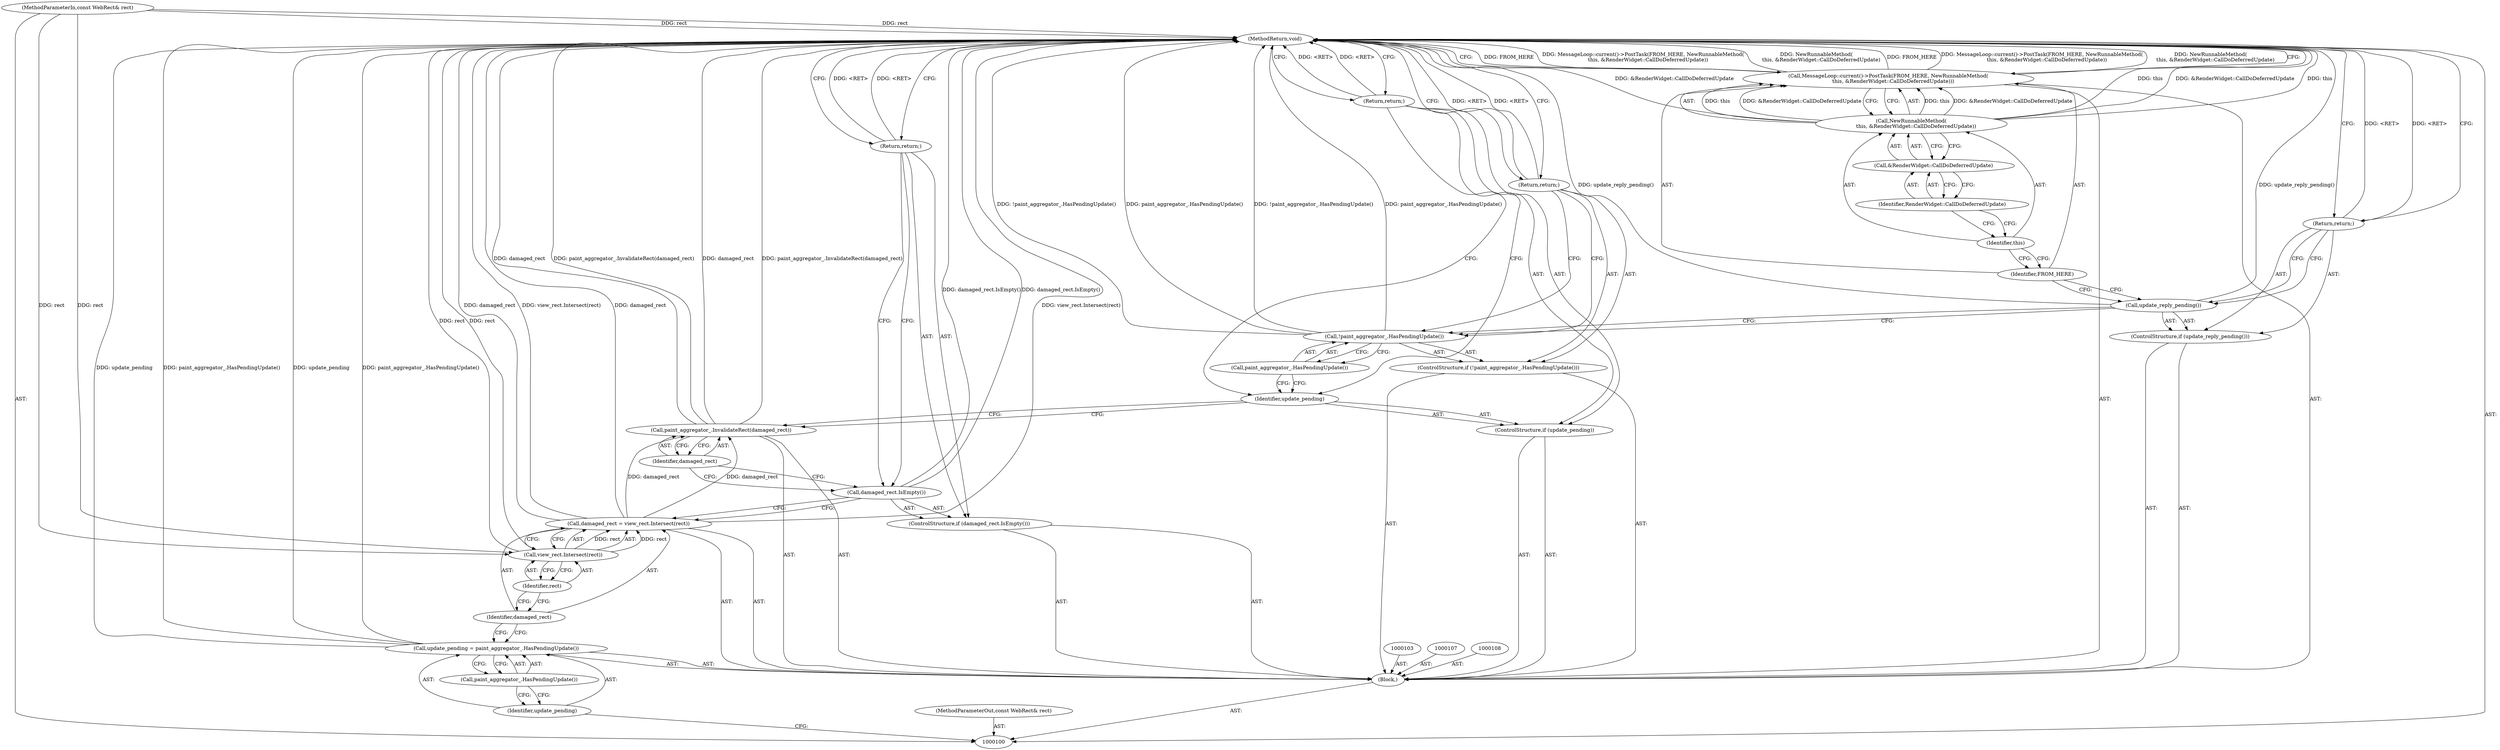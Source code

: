 digraph "0_Chrome_ee8d6fd30b022ac2c87b7a190c954e7bb3c9b21e_8" {
"1000134" [label="(MethodReturn,void)"];
"1000101" [label="(MethodParameterIn,const WebRect& rect)"];
"1000181" [label="(MethodParameterOut,const WebRect& rect)"];
"1000102" [label="(Block,)"];
"1000118" [label="(ControlStructure,if (update_pending))"];
"1000119" [label="(Identifier,update_pending)"];
"1000120" [label="(Return,return;)"];
"1000121" [label="(ControlStructure,if (!paint_aggregator_.HasPendingUpdate()))"];
"1000122" [label="(Call,!paint_aggregator_.HasPendingUpdate())"];
"1000123" [label="(Call,paint_aggregator_.HasPendingUpdate())"];
"1000124" [label="(Return,return;)"];
"1000125" [label="(ControlStructure,if (update_reply_pending()))"];
"1000126" [label="(Call,update_reply_pending())"];
"1000127" [label="(Return,return;)"];
"1000128" [label="(Call,MessageLoop::current()->PostTask(FROM_HERE, NewRunnableMethod(\n      this, &RenderWidget::CallDoDeferredUpdate)))"];
"1000129" [label="(Identifier,FROM_HERE)"];
"1000130" [label="(Call,NewRunnableMethod(\n      this, &RenderWidget::CallDoDeferredUpdate))"];
"1000132" [label="(Call,&RenderWidget::CallDoDeferredUpdate)"];
"1000133" [label="(Identifier,RenderWidget::CallDoDeferredUpdate)"];
"1000131" [label="(Identifier,this)"];
"1000106" [label="(Call,paint_aggregator_.HasPendingUpdate())"];
"1000104" [label="(Call,update_pending = paint_aggregator_.HasPendingUpdate())"];
"1000105" [label="(Identifier,update_pending)"];
"1000109" [label="(Call,damaged_rect = view_rect.Intersect(rect))"];
"1000110" [label="(Identifier,damaged_rect)"];
"1000111" [label="(Call,view_rect.Intersect(rect))"];
"1000112" [label="(Identifier,rect)"];
"1000113" [label="(ControlStructure,if (damaged_rect.IsEmpty()))"];
"1000114" [label="(Call,damaged_rect.IsEmpty())"];
"1000115" [label="(Return,return;)"];
"1000116" [label="(Call,paint_aggregator_.InvalidateRect(damaged_rect))"];
"1000117" [label="(Identifier,damaged_rect)"];
"1000134" -> "1000100"  [label="AST: "];
"1000134" -> "1000115"  [label="CFG: "];
"1000134" -> "1000120"  [label="CFG: "];
"1000134" -> "1000124"  [label="CFG: "];
"1000134" -> "1000127"  [label="CFG: "];
"1000134" -> "1000128"  [label="CFG: "];
"1000116" -> "1000134"  [label="DDG: damaged_rect"];
"1000116" -> "1000134"  [label="DDG: paint_aggregator_.InvalidateRect(damaged_rect)"];
"1000104" -> "1000134"  [label="DDG: update_pending"];
"1000104" -> "1000134"  [label="DDG: paint_aggregator_.HasPendingUpdate()"];
"1000114" -> "1000134"  [label="DDG: damaged_rect.IsEmpty()"];
"1000128" -> "1000134"  [label="DDG: FROM_HERE"];
"1000128" -> "1000134"  [label="DDG: MessageLoop::current()->PostTask(FROM_HERE, NewRunnableMethod(\n      this, &RenderWidget::CallDoDeferredUpdate))"];
"1000128" -> "1000134"  [label="DDG: NewRunnableMethod(\n      this, &RenderWidget::CallDoDeferredUpdate)"];
"1000111" -> "1000134"  [label="DDG: rect"];
"1000122" -> "1000134"  [label="DDG: !paint_aggregator_.HasPendingUpdate()"];
"1000122" -> "1000134"  [label="DDG: paint_aggregator_.HasPendingUpdate()"];
"1000130" -> "1000134"  [label="DDG: this"];
"1000130" -> "1000134"  [label="DDG: &RenderWidget::CallDoDeferredUpdate"];
"1000126" -> "1000134"  [label="DDG: update_reply_pending()"];
"1000101" -> "1000134"  [label="DDG: rect"];
"1000109" -> "1000134"  [label="DDG: damaged_rect"];
"1000109" -> "1000134"  [label="DDG: view_rect.Intersect(rect)"];
"1000127" -> "1000134"  [label="DDG: <RET>"];
"1000120" -> "1000134"  [label="DDG: <RET>"];
"1000124" -> "1000134"  [label="DDG: <RET>"];
"1000115" -> "1000134"  [label="DDG: <RET>"];
"1000101" -> "1000100"  [label="AST: "];
"1000101" -> "1000134"  [label="DDG: rect"];
"1000101" -> "1000111"  [label="DDG: rect"];
"1000181" -> "1000100"  [label="AST: "];
"1000102" -> "1000100"  [label="AST: "];
"1000103" -> "1000102"  [label="AST: "];
"1000104" -> "1000102"  [label="AST: "];
"1000107" -> "1000102"  [label="AST: "];
"1000108" -> "1000102"  [label="AST: "];
"1000109" -> "1000102"  [label="AST: "];
"1000113" -> "1000102"  [label="AST: "];
"1000116" -> "1000102"  [label="AST: "];
"1000118" -> "1000102"  [label="AST: "];
"1000121" -> "1000102"  [label="AST: "];
"1000125" -> "1000102"  [label="AST: "];
"1000128" -> "1000102"  [label="AST: "];
"1000118" -> "1000102"  [label="AST: "];
"1000119" -> "1000118"  [label="AST: "];
"1000120" -> "1000118"  [label="AST: "];
"1000119" -> "1000118"  [label="AST: "];
"1000119" -> "1000116"  [label="CFG: "];
"1000120" -> "1000119"  [label="CFG: "];
"1000123" -> "1000119"  [label="CFG: "];
"1000120" -> "1000118"  [label="AST: "];
"1000120" -> "1000119"  [label="CFG: "];
"1000134" -> "1000120"  [label="CFG: "];
"1000120" -> "1000134"  [label="DDG: <RET>"];
"1000121" -> "1000102"  [label="AST: "];
"1000122" -> "1000121"  [label="AST: "];
"1000124" -> "1000121"  [label="AST: "];
"1000122" -> "1000121"  [label="AST: "];
"1000122" -> "1000123"  [label="CFG: "];
"1000123" -> "1000122"  [label="AST: "];
"1000124" -> "1000122"  [label="CFG: "];
"1000126" -> "1000122"  [label="CFG: "];
"1000122" -> "1000134"  [label="DDG: !paint_aggregator_.HasPendingUpdate()"];
"1000122" -> "1000134"  [label="DDG: paint_aggregator_.HasPendingUpdate()"];
"1000123" -> "1000122"  [label="AST: "];
"1000123" -> "1000119"  [label="CFG: "];
"1000122" -> "1000123"  [label="CFG: "];
"1000124" -> "1000121"  [label="AST: "];
"1000124" -> "1000122"  [label="CFG: "];
"1000134" -> "1000124"  [label="CFG: "];
"1000124" -> "1000134"  [label="DDG: <RET>"];
"1000125" -> "1000102"  [label="AST: "];
"1000126" -> "1000125"  [label="AST: "];
"1000127" -> "1000125"  [label="AST: "];
"1000126" -> "1000125"  [label="AST: "];
"1000126" -> "1000122"  [label="CFG: "];
"1000127" -> "1000126"  [label="CFG: "];
"1000129" -> "1000126"  [label="CFG: "];
"1000126" -> "1000134"  [label="DDG: update_reply_pending()"];
"1000127" -> "1000125"  [label="AST: "];
"1000127" -> "1000126"  [label="CFG: "];
"1000134" -> "1000127"  [label="CFG: "];
"1000127" -> "1000134"  [label="DDG: <RET>"];
"1000128" -> "1000102"  [label="AST: "];
"1000128" -> "1000130"  [label="CFG: "];
"1000129" -> "1000128"  [label="AST: "];
"1000130" -> "1000128"  [label="AST: "];
"1000134" -> "1000128"  [label="CFG: "];
"1000128" -> "1000134"  [label="DDG: FROM_HERE"];
"1000128" -> "1000134"  [label="DDG: MessageLoop::current()->PostTask(FROM_HERE, NewRunnableMethod(\n      this, &RenderWidget::CallDoDeferredUpdate))"];
"1000128" -> "1000134"  [label="DDG: NewRunnableMethod(\n      this, &RenderWidget::CallDoDeferredUpdate)"];
"1000130" -> "1000128"  [label="DDG: this"];
"1000130" -> "1000128"  [label="DDG: &RenderWidget::CallDoDeferredUpdate"];
"1000129" -> "1000128"  [label="AST: "];
"1000129" -> "1000126"  [label="CFG: "];
"1000131" -> "1000129"  [label="CFG: "];
"1000130" -> "1000128"  [label="AST: "];
"1000130" -> "1000132"  [label="CFG: "];
"1000131" -> "1000130"  [label="AST: "];
"1000132" -> "1000130"  [label="AST: "];
"1000128" -> "1000130"  [label="CFG: "];
"1000130" -> "1000134"  [label="DDG: this"];
"1000130" -> "1000134"  [label="DDG: &RenderWidget::CallDoDeferredUpdate"];
"1000130" -> "1000128"  [label="DDG: this"];
"1000130" -> "1000128"  [label="DDG: &RenderWidget::CallDoDeferredUpdate"];
"1000132" -> "1000130"  [label="AST: "];
"1000132" -> "1000133"  [label="CFG: "];
"1000133" -> "1000132"  [label="AST: "];
"1000130" -> "1000132"  [label="CFG: "];
"1000133" -> "1000132"  [label="AST: "];
"1000133" -> "1000131"  [label="CFG: "];
"1000132" -> "1000133"  [label="CFG: "];
"1000131" -> "1000130"  [label="AST: "];
"1000131" -> "1000129"  [label="CFG: "];
"1000133" -> "1000131"  [label="CFG: "];
"1000106" -> "1000104"  [label="AST: "];
"1000106" -> "1000105"  [label="CFG: "];
"1000104" -> "1000106"  [label="CFG: "];
"1000104" -> "1000102"  [label="AST: "];
"1000104" -> "1000106"  [label="CFG: "];
"1000105" -> "1000104"  [label="AST: "];
"1000106" -> "1000104"  [label="AST: "];
"1000110" -> "1000104"  [label="CFG: "];
"1000104" -> "1000134"  [label="DDG: update_pending"];
"1000104" -> "1000134"  [label="DDG: paint_aggregator_.HasPendingUpdate()"];
"1000105" -> "1000104"  [label="AST: "];
"1000105" -> "1000100"  [label="CFG: "];
"1000106" -> "1000105"  [label="CFG: "];
"1000109" -> "1000102"  [label="AST: "];
"1000109" -> "1000111"  [label="CFG: "];
"1000110" -> "1000109"  [label="AST: "];
"1000111" -> "1000109"  [label="AST: "];
"1000114" -> "1000109"  [label="CFG: "];
"1000109" -> "1000134"  [label="DDG: damaged_rect"];
"1000109" -> "1000134"  [label="DDG: view_rect.Intersect(rect)"];
"1000111" -> "1000109"  [label="DDG: rect"];
"1000109" -> "1000116"  [label="DDG: damaged_rect"];
"1000110" -> "1000109"  [label="AST: "];
"1000110" -> "1000104"  [label="CFG: "];
"1000112" -> "1000110"  [label="CFG: "];
"1000111" -> "1000109"  [label="AST: "];
"1000111" -> "1000112"  [label="CFG: "];
"1000112" -> "1000111"  [label="AST: "];
"1000109" -> "1000111"  [label="CFG: "];
"1000111" -> "1000134"  [label="DDG: rect"];
"1000111" -> "1000109"  [label="DDG: rect"];
"1000101" -> "1000111"  [label="DDG: rect"];
"1000112" -> "1000111"  [label="AST: "];
"1000112" -> "1000110"  [label="CFG: "];
"1000111" -> "1000112"  [label="CFG: "];
"1000113" -> "1000102"  [label="AST: "];
"1000114" -> "1000113"  [label="AST: "];
"1000115" -> "1000113"  [label="AST: "];
"1000114" -> "1000113"  [label="AST: "];
"1000114" -> "1000109"  [label="CFG: "];
"1000115" -> "1000114"  [label="CFG: "];
"1000117" -> "1000114"  [label="CFG: "];
"1000114" -> "1000134"  [label="DDG: damaged_rect.IsEmpty()"];
"1000115" -> "1000113"  [label="AST: "];
"1000115" -> "1000114"  [label="CFG: "];
"1000134" -> "1000115"  [label="CFG: "];
"1000115" -> "1000134"  [label="DDG: <RET>"];
"1000116" -> "1000102"  [label="AST: "];
"1000116" -> "1000117"  [label="CFG: "];
"1000117" -> "1000116"  [label="AST: "];
"1000119" -> "1000116"  [label="CFG: "];
"1000116" -> "1000134"  [label="DDG: damaged_rect"];
"1000116" -> "1000134"  [label="DDG: paint_aggregator_.InvalidateRect(damaged_rect)"];
"1000109" -> "1000116"  [label="DDG: damaged_rect"];
"1000117" -> "1000116"  [label="AST: "];
"1000117" -> "1000114"  [label="CFG: "];
"1000116" -> "1000117"  [label="CFG: "];
}
